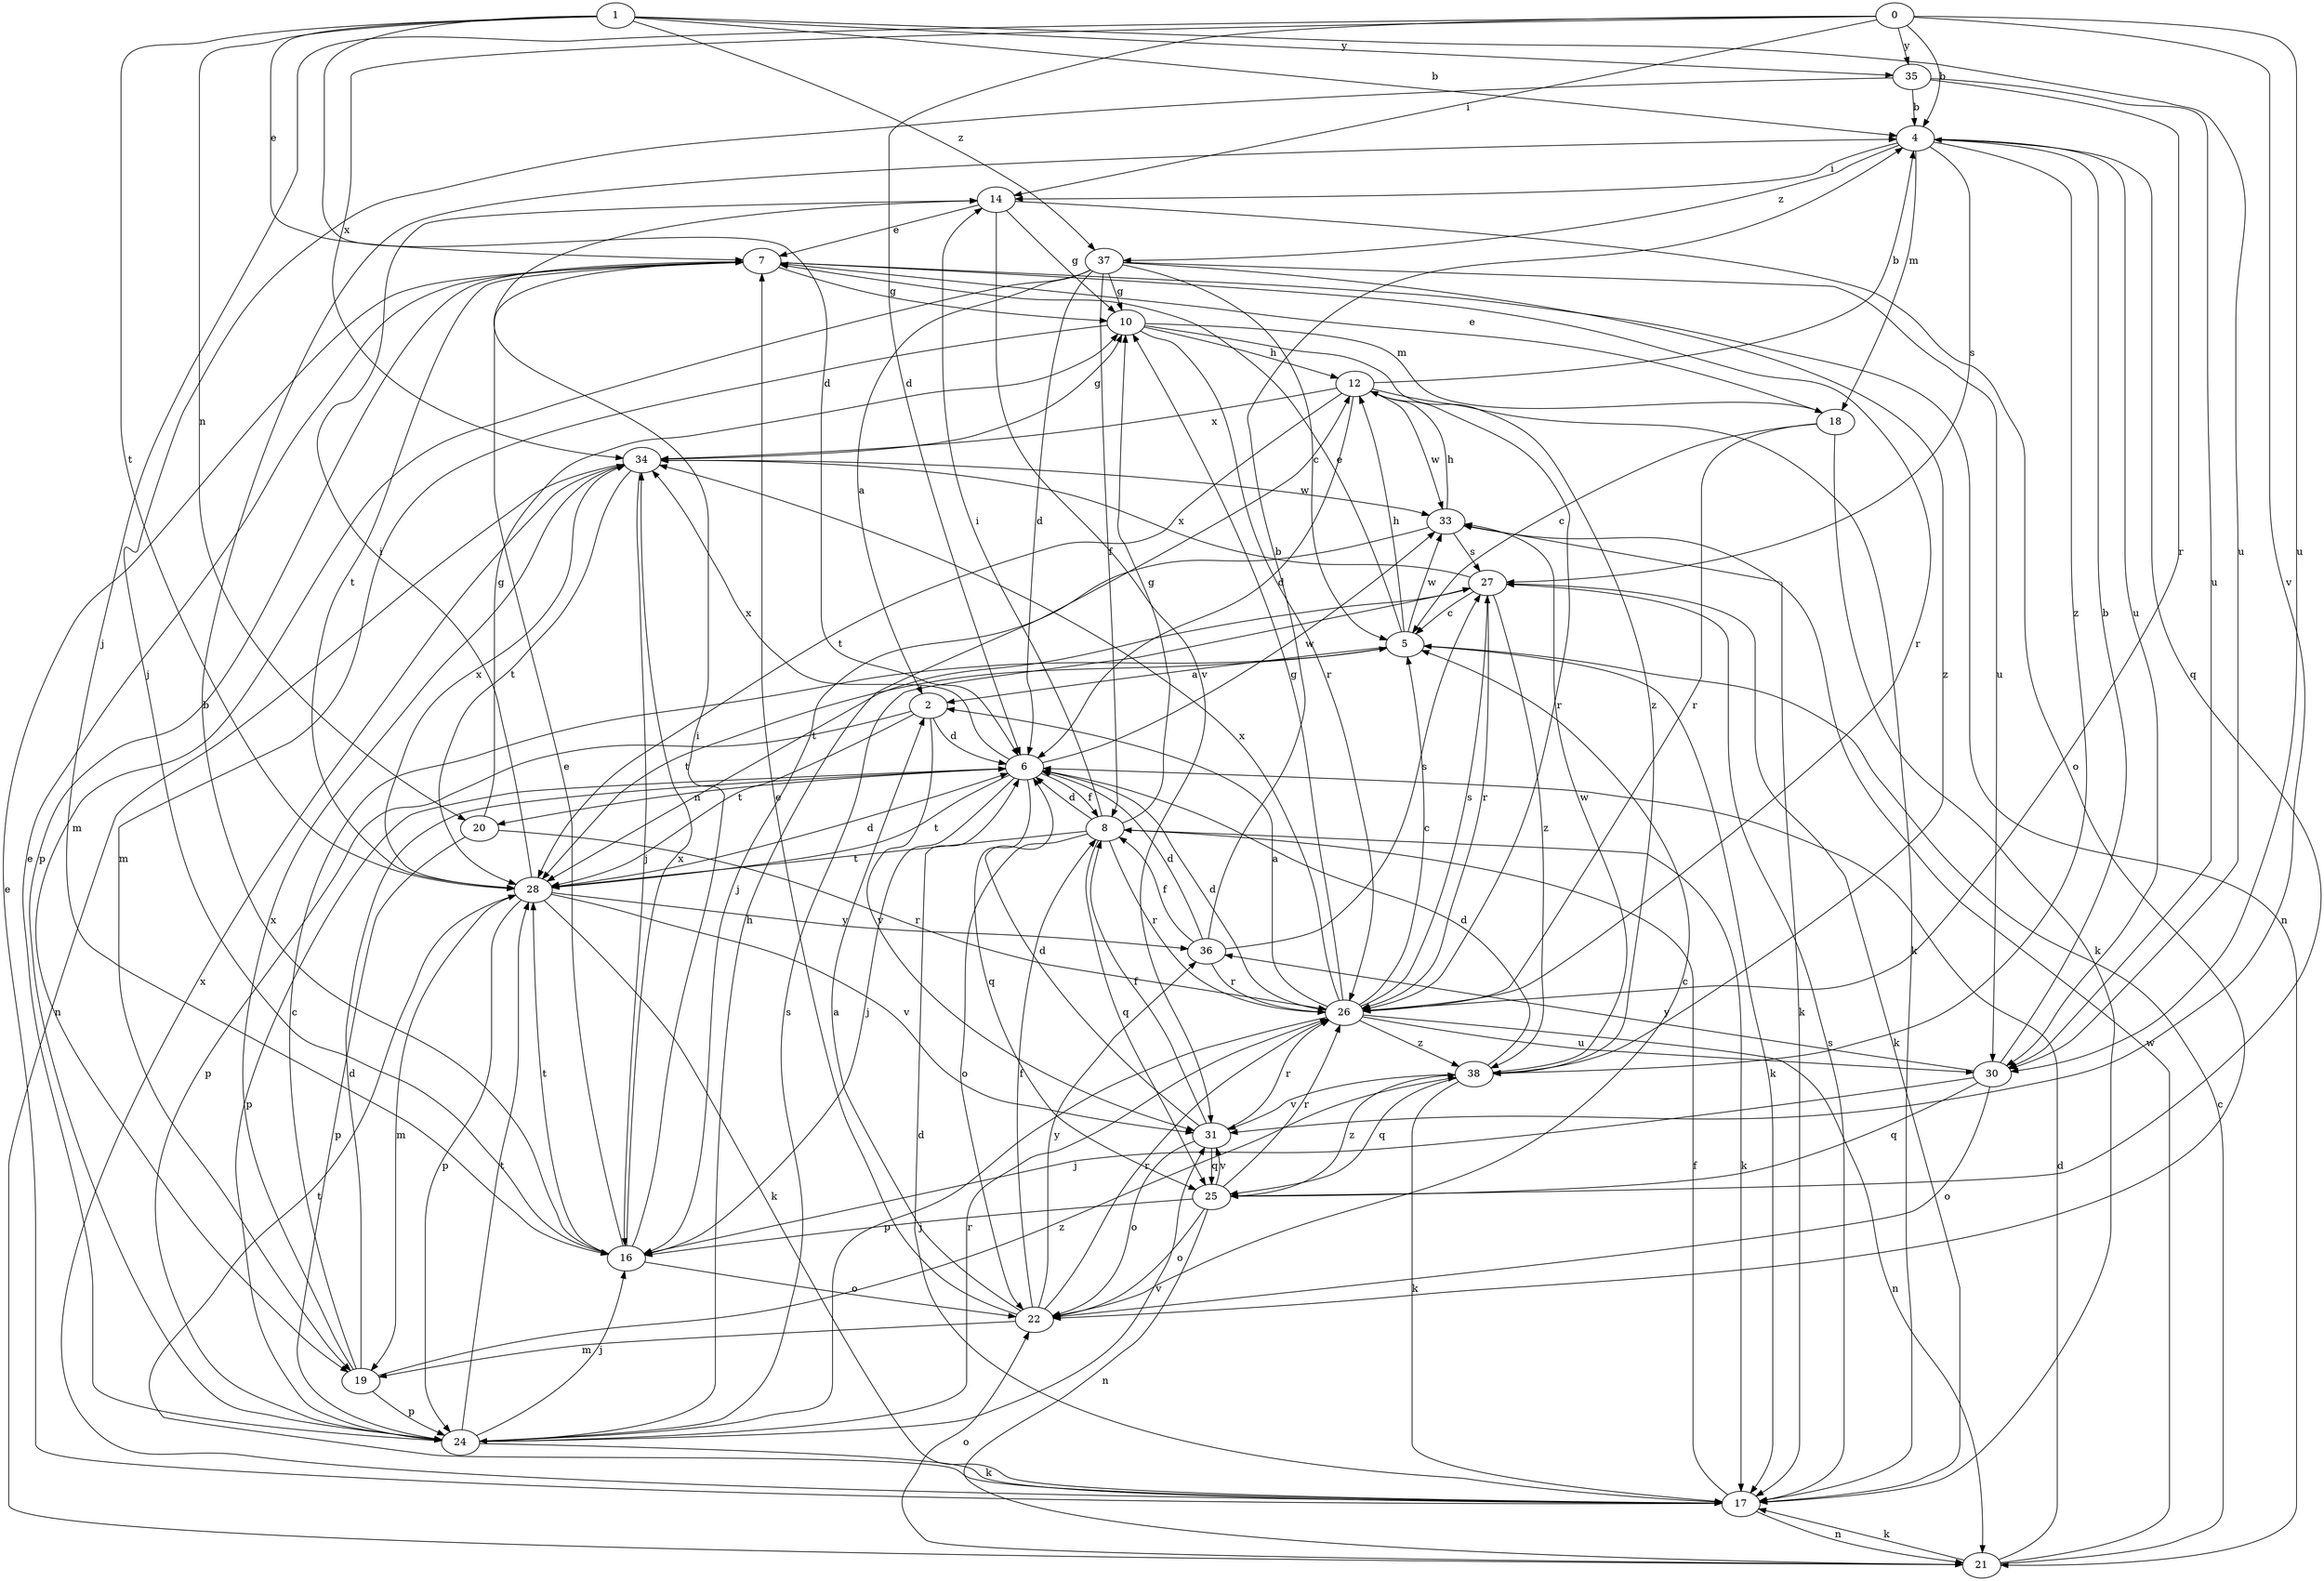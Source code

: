 strict digraph  {
0;
1;
2;
4;
5;
6;
7;
8;
10;
12;
14;
16;
17;
18;
19;
20;
21;
22;
24;
25;
26;
27;
28;
30;
31;
33;
34;
35;
36;
37;
38;
0 -> 4  [label=b];
0 -> 6  [label=d];
0 -> 14  [label=i];
0 -> 16  [label=j];
0 -> 30  [label=u];
0 -> 31  [label=v];
0 -> 34  [label=x];
0 -> 35  [label=y];
1 -> 4  [label=b];
1 -> 6  [label=d];
1 -> 7  [label=e];
1 -> 20  [label=n];
1 -> 28  [label=t];
1 -> 30  [label=u];
1 -> 35  [label=y];
1 -> 37  [label=z];
2 -> 6  [label=d];
2 -> 24  [label=p];
2 -> 28  [label=t];
2 -> 31  [label=v];
4 -> 14  [label=i];
4 -> 18  [label=m];
4 -> 25  [label=q];
4 -> 27  [label=s];
4 -> 30  [label=u];
4 -> 37  [label=z];
4 -> 38  [label=z];
5 -> 2  [label=a];
5 -> 7  [label=e];
5 -> 12  [label=h];
5 -> 17  [label=k];
5 -> 28  [label=t];
5 -> 33  [label=w];
6 -> 8  [label=f];
6 -> 16  [label=j];
6 -> 20  [label=n];
6 -> 24  [label=p];
6 -> 25  [label=q];
6 -> 28  [label=t];
6 -> 33  [label=w];
6 -> 34  [label=x];
7 -> 10  [label=g];
7 -> 21  [label=n];
7 -> 24  [label=p];
7 -> 26  [label=r];
7 -> 28  [label=t];
8 -> 6  [label=d];
8 -> 10  [label=g];
8 -> 14  [label=i];
8 -> 17  [label=k];
8 -> 22  [label=o];
8 -> 25  [label=q];
8 -> 26  [label=r];
8 -> 28  [label=t];
10 -> 12  [label=h];
10 -> 18  [label=m];
10 -> 19  [label=m];
10 -> 26  [label=r];
10 -> 38  [label=z];
12 -> 4  [label=b];
12 -> 6  [label=d];
12 -> 17  [label=k];
12 -> 26  [label=r];
12 -> 28  [label=t];
12 -> 33  [label=w];
12 -> 34  [label=x];
14 -> 7  [label=e];
14 -> 10  [label=g];
14 -> 22  [label=o];
14 -> 31  [label=v];
16 -> 4  [label=b];
16 -> 7  [label=e];
16 -> 14  [label=i];
16 -> 22  [label=o];
16 -> 28  [label=t];
16 -> 34  [label=x];
17 -> 6  [label=d];
17 -> 7  [label=e];
17 -> 8  [label=f];
17 -> 21  [label=n];
17 -> 27  [label=s];
17 -> 28  [label=t];
17 -> 34  [label=x];
18 -> 5  [label=c];
18 -> 7  [label=e];
18 -> 17  [label=k];
18 -> 26  [label=r];
19 -> 5  [label=c];
19 -> 6  [label=d];
19 -> 24  [label=p];
19 -> 34  [label=x];
19 -> 38  [label=z];
20 -> 10  [label=g];
20 -> 24  [label=p];
20 -> 26  [label=r];
21 -> 5  [label=c];
21 -> 6  [label=d];
21 -> 17  [label=k];
21 -> 22  [label=o];
21 -> 33  [label=w];
22 -> 2  [label=a];
22 -> 5  [label=c];
22 -> 7  [label=e];
22 -> 8  [label=f];
22 -> 19  [label=m];
22 -> 26  [label=r];
22 -> 36  [label=y];
24 -> 7  [label=e];
24 -> 12  [label=h];
24 -> 16  [label=j];
24 -> 17  [label=k];
24 -> 26  [label=r];
24 -> 27  [label=s];
24 -> 28  [label=t];
24 -> 31  [label=v];
25 -> 16  [label=j];
25 -> 21  [label=n];
25 -> 22  [label=o];
25 -> 26  [label=r];
25 -> 31  [label=v];
25 -> 38  [label=z];
26 -> 2  [label=a];
26 -> 5  [label=c];
26 -> 6  [label=d];
26 -> 10  [label=g];
26 -> 21  [label=n];
26 -> 24  [label=p];
26 -> 27  [label=s];
26 -> 30  [label=u];
26 -> 34  [label=x];
26 -> 38  [label=z];
27 -> 5  [label=c];
27 -> 17  [label=k];
27 -> 26  [label=r];
27 -> 28  [label=t];
27 -> 34  [label=x];
27 -> 38  [label=z];
28 -> 6  [label=d];
28 -> 14  [label=i];
28 -> 17  [label=k];
28 -> 19  [label=m];
28 -> 24  [label=p];
28 -> 31  [label=v];
28 -> 34  [label=x];
28 -> 36  [label=y];
30 -> 4  [label=b];
30 -> 16  [label=j];
30 -> 22  [label=o];
30 -> 25  [label=q];
30 -> 36  [label=y];
31 -> 6  [label=d];
31 -> 8  [label=f];
31 -> 22  [label=o];
31 -> 25  [label=q];
31 -> 26  [label=r];
33 -> 12  [label=h];
33 -> 16  [label=j];
33 -> 17  [label=k];
33 -> 27  [label=s];
34 -> 10  [label=g];
34 -> 16  [label=j];
34 -> 21  [label=n];
34 -> 28  [label=t];
34 -> 33  [label=w];
35 -> 4  [label=b];
35 -> 16  [label=j];
35 -> 26  [label=r];
35 -> 30  [label=u];
36 -> 4  [label=b];
36 -> 6  [label=d];
36 -> 8  [label=f];
36 -> 26  [label=r];
36 -> 27  [label=s];
37 -> 2  [label=a];
37 -> 5  [label=c];
37 -> 6  [label=d];
37 -> 8  [label=f];
37 -> 10  [label=g];
37 -> 19  [label=m];
37 -> 30  [label=u];
37 -> 38  [label=z];
38 -> 6  [label=d];
38 -> 17  [label=k];
38 -> 25  [label=q];
38 -> 31  [label=v];
38 -> 33  [label=w];
}
